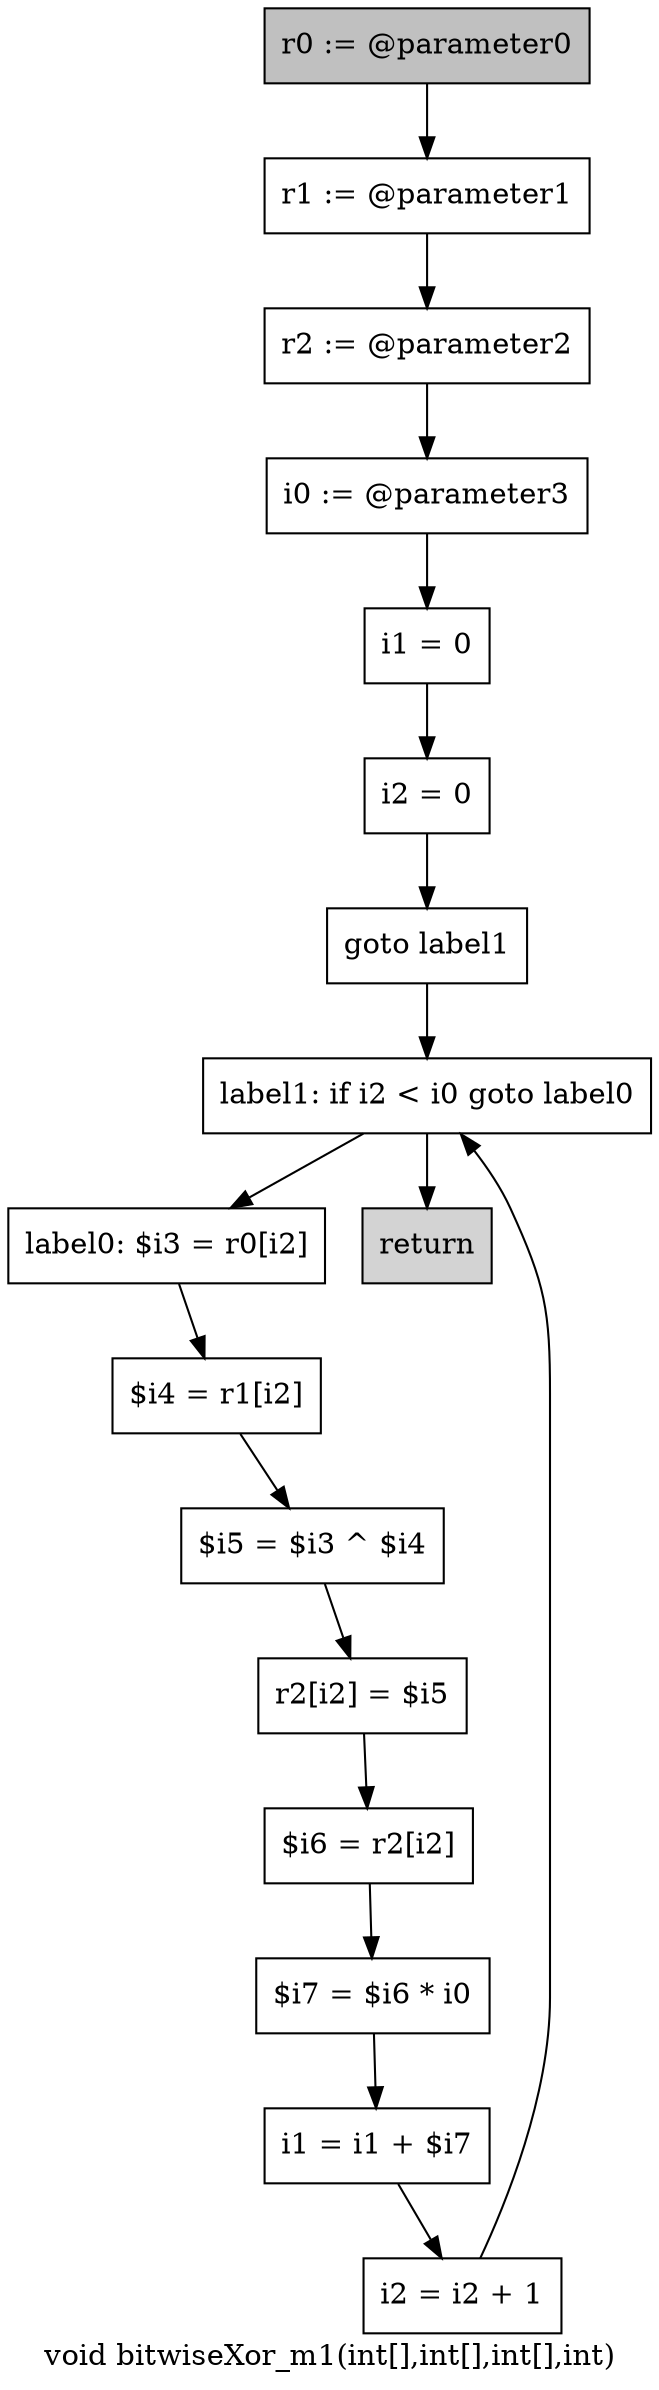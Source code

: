 digraph "void bitwiseXor_m1(int[],int[],int[],int)" {
    label="void bitwiseXor_m1(int[],int[],int[],int)";
    node [shape=box];
    "0" [style=filled,fillcolor=gray,label="r0 := @parameter0",];
    "1" [label="r1 := @parameter1",];
    "0"->"1";
    "2" [label="r2 := @parameter2",];
    "1"->"2";
    "3" [label="i0 := @parameter3",];
    "2"->"3";
    "4" [label="i1 = 0",];
    "3"->"4";
    "5" [label="i2 = 0",];
    "4"->"5";
    "6" [label="goto label1",];
    "5"->"6";
    "15" [label="label1: if i2 < i0 goto label0",];
    "6"->"15";
    "7" [label="label0: $i3 = r0[i2]",];
    "8" [label="$i4 = r1[i2]",];
    "7"->"8";
    "9" [label="$i5 = $i3 ^ $i4",];
    "8"->"9";
    "10" [label="r2[i2] = $i5",];
    "9"->"10";
    "11" [label="$i6 = r2[i2]",];
    "10"->"11";
    "12" [label="$i7 = $i6 * i0",];
    "11"->"12";
    "13" [label="i1 = i1 + $i7",];
    "12"->"13";
    "14" [label="i2 = i2 + 1",];
    "13"->"14";
    "14"->"15";
    "15"->"7";
    "16" [style=filled,fillcolor=lightgray,label="return",];
    "15"->"16";
}
